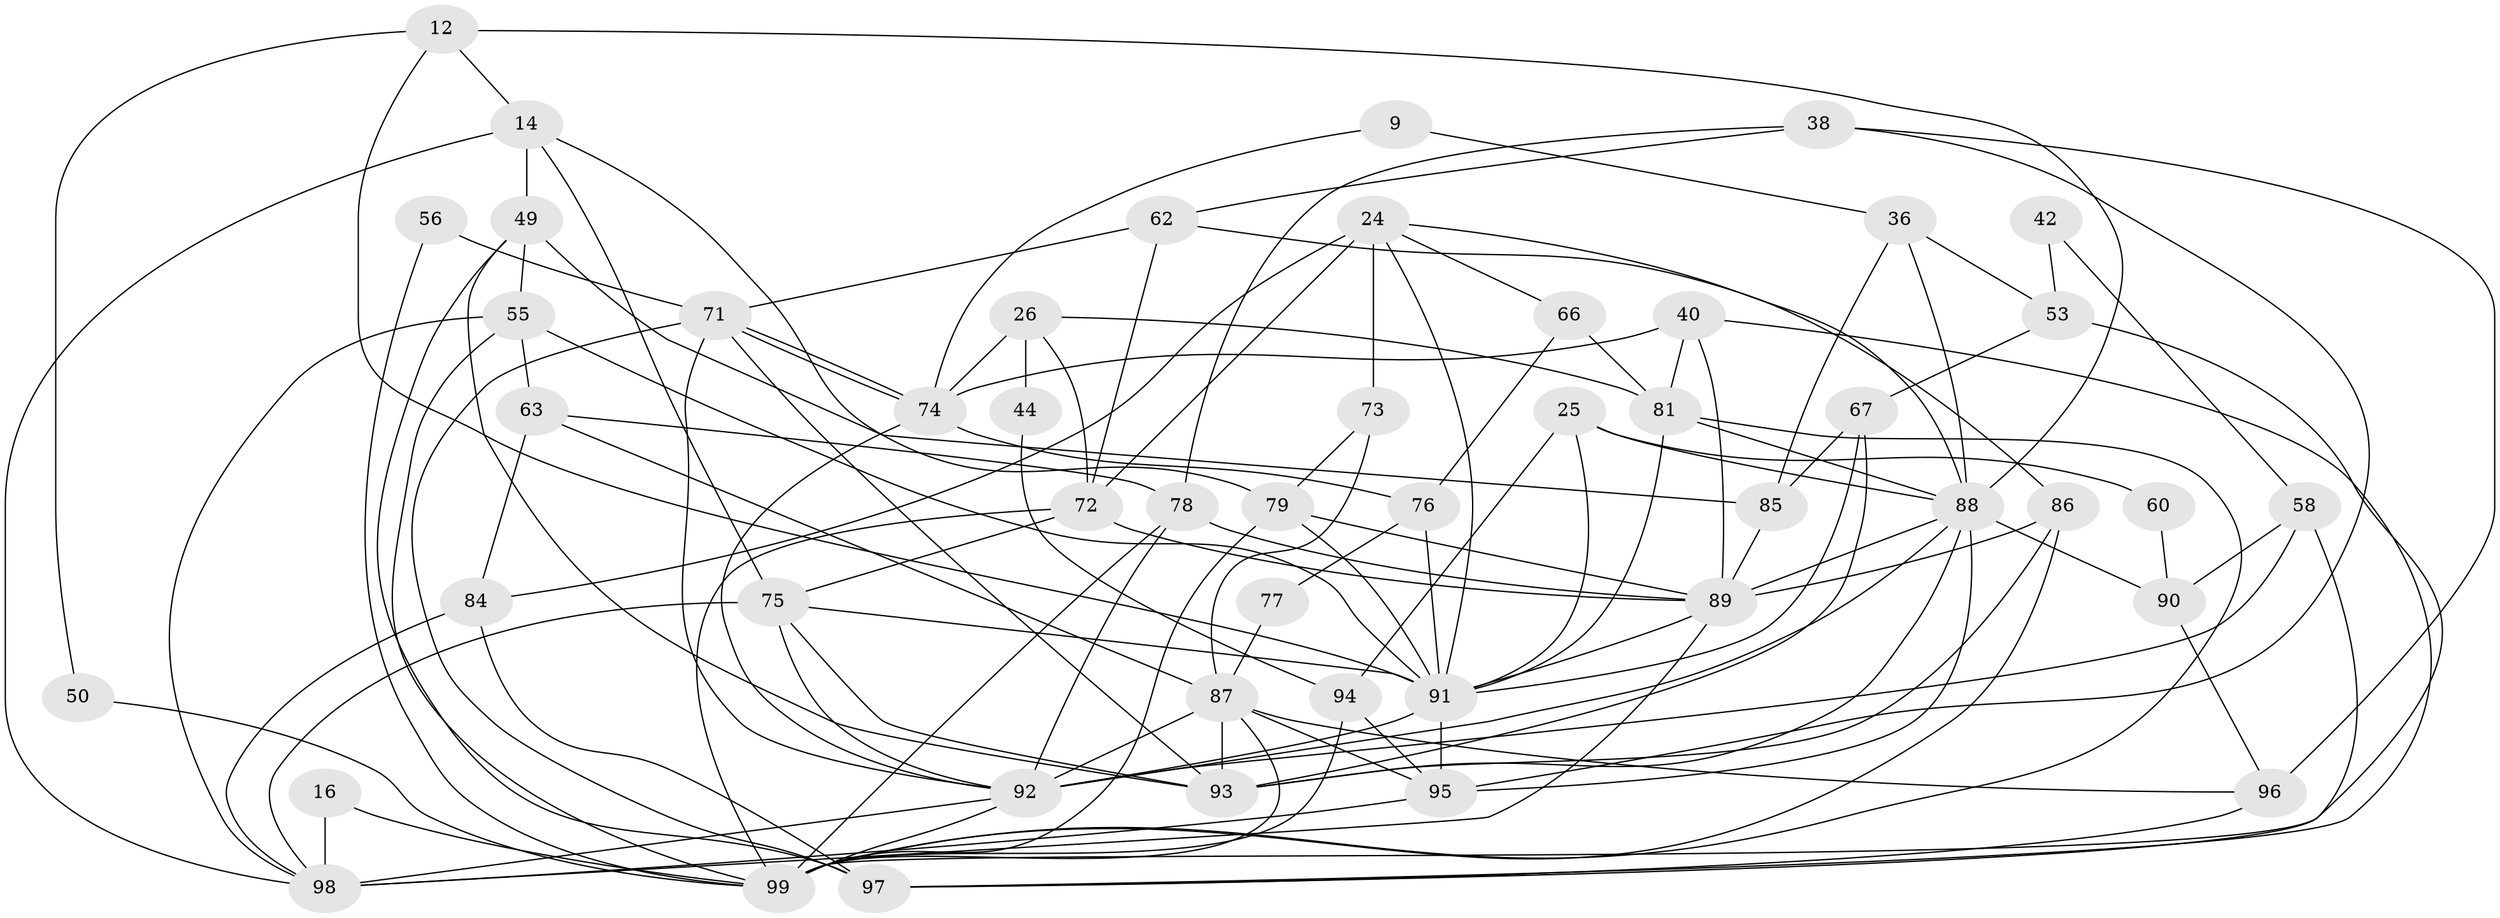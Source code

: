 // original degree distribution, {4: 0.32323232323232326, 8: 0.030303030303030304, 5: 0.16161616161616163, 3: 0.24242424242424243, 7: 0.04040404040404041, 2: 0.1414141414141414, 6: 0.06060606060606061}
// Generated by graph-tools (version 1.1) at 2025/49/03/09/25 04:49:11]
// undirected, 49 vertices, 123 edges
graph export_dot {
graph [start="1"]
  node [color=gray90,style=filled];
  9;
  12;
  14 [super="+11"];
  16;
  24 [super="+15"];
  25;
  26;
  36;
  38 [super="+10"];
  40 [super="+30"];
  42;
  44;
  49;
  50;
  53;
  55;
  56;
  58;
  60;
  62;
  63;
  66;
  67;
  71 [super="+69"];
  72 [super="+18+47"];
  73 [super="+31"];
  74;
  75 [super="+51+37"];
  76;
  77;
  78 [super="+33"];
  79 [super="+3+48"];
  81;
  84 [super="+80+83"];
  85;
  86;
  87 [super="+34+57"];
  88 [super="+1+6+64"];
  89 [super="+68"];
  90;
  91 [super="+61+70"];
  92 [super="+54+46"];
  93 [super="+5+45"];
  94;
  95 [super="+65"];
  96;
  97 [super="+59"];
  98 [super="+20+27"];
  99 [super="+8+41+82"];
  9 -- 74;
  9 -- 36;
  12 -- 50;
  12 -- 14;
  12 -- 88;
  12 -- 91;
  14 -- 49 [weight=2];
  14 -- 79;
  14 -- 98;
  14 -- 75;
  16 -- 99 [weight=3];
  16 -- 98 [weight=2];
  24 -- 72;
  24 -- 84 [weight=2];
  24 -- 66;
  24 -- 88;
  24 -- 91;
  24 -- 73;
  25 -- 60;
  25 -- 94;
  25 -- 91;
  25 -- 88;
  26 -- 81;
  26 -- 74;
  26 -- 44;
  26 -- 72;
  36 -- 85;
  36 -- 53;
  36 -- 88;
  38 -- 95;
  38 -- 96;
  38 -- 62;
  38 -- 78;
  40 -- 74;
  40 -- 97;
  40 -- 81;
  40 -- 89;
  42 -- 53;
  42 -- 58;
  44 -- 94;
  49 -- 85;
  49 -- 55;
  49 -- 93;
  49 -- 97;
  50 -- 99;
  53 -- 67;
  53 -- 99;
  55 -- 63;
  55 -- 91;
  55 -- 99;
  55 -- 98;
  56 -- 71;
  56 -- 99;
  58 -- 90;
  58 -- 97;
  58 -- 92;
  60 -- 90;
  62 -- 86;
  62 -- 72;
  62 -- 71;
  63 -- 78;
  63 -- 87;
  63 -- 84;
  66 -- 81;
  66 -- 76;
  67 -- 85;
  67 -- 91;
  67 -- 93;
  71 -- 74 [weight=2];
  71 -- 74;
  71 -- 92 [weight=3];
  71 -- 97 [weight=2];
  71 -- 93 [weight=2];
  72 -- 75 [weight=2];
  72 -- 99 [weight=2];
  72 -- 89;
  73 -- 79;
  73 -- 87;
  74 -- 76;
  74 -- 92;
  75 -- 91 [weight=2];
  75 -- 98;
  75 -- 93;
  75 -- 92;
  76 -- 77;
  76 -- 91;
  77 -- 87;
  78 -- 89 [weight=2];
  78 -- 99;
  78 -- 92;
  79 -- 91 [weight=2];
  79 -- 99 [weight=2];
  79 -- 89;
  81 -- 88 [weight=2];
  81 -- 91;
  81 -- 99;
  84 -- 97 [weight=2];
  84 -- 98;
  85 -- 89;
  86 -- 89;
  86 -- 99;
  86 -- 93;
  87 -- 99 [weight=2];
  87 -- 96;
  87 -- 95;
  87 -- 93 [weight=2];
  87 -- 92 [weight=2];
  88 -- 95 [weight=2];
  88 -- 89 [weight=2];
  88 -- 90;
  88 -- 93;
  88 -- 92;
  89 -- 91;
  89 -- 98;
  90 -- 96;
  91 -- 95 [weight=3];
  91 -- 92;
  92 -- 99;
  92 -- 98;
  94 -- 95;
  94 -- 99;
  95 -- 98;
  96 -- 97;
}
